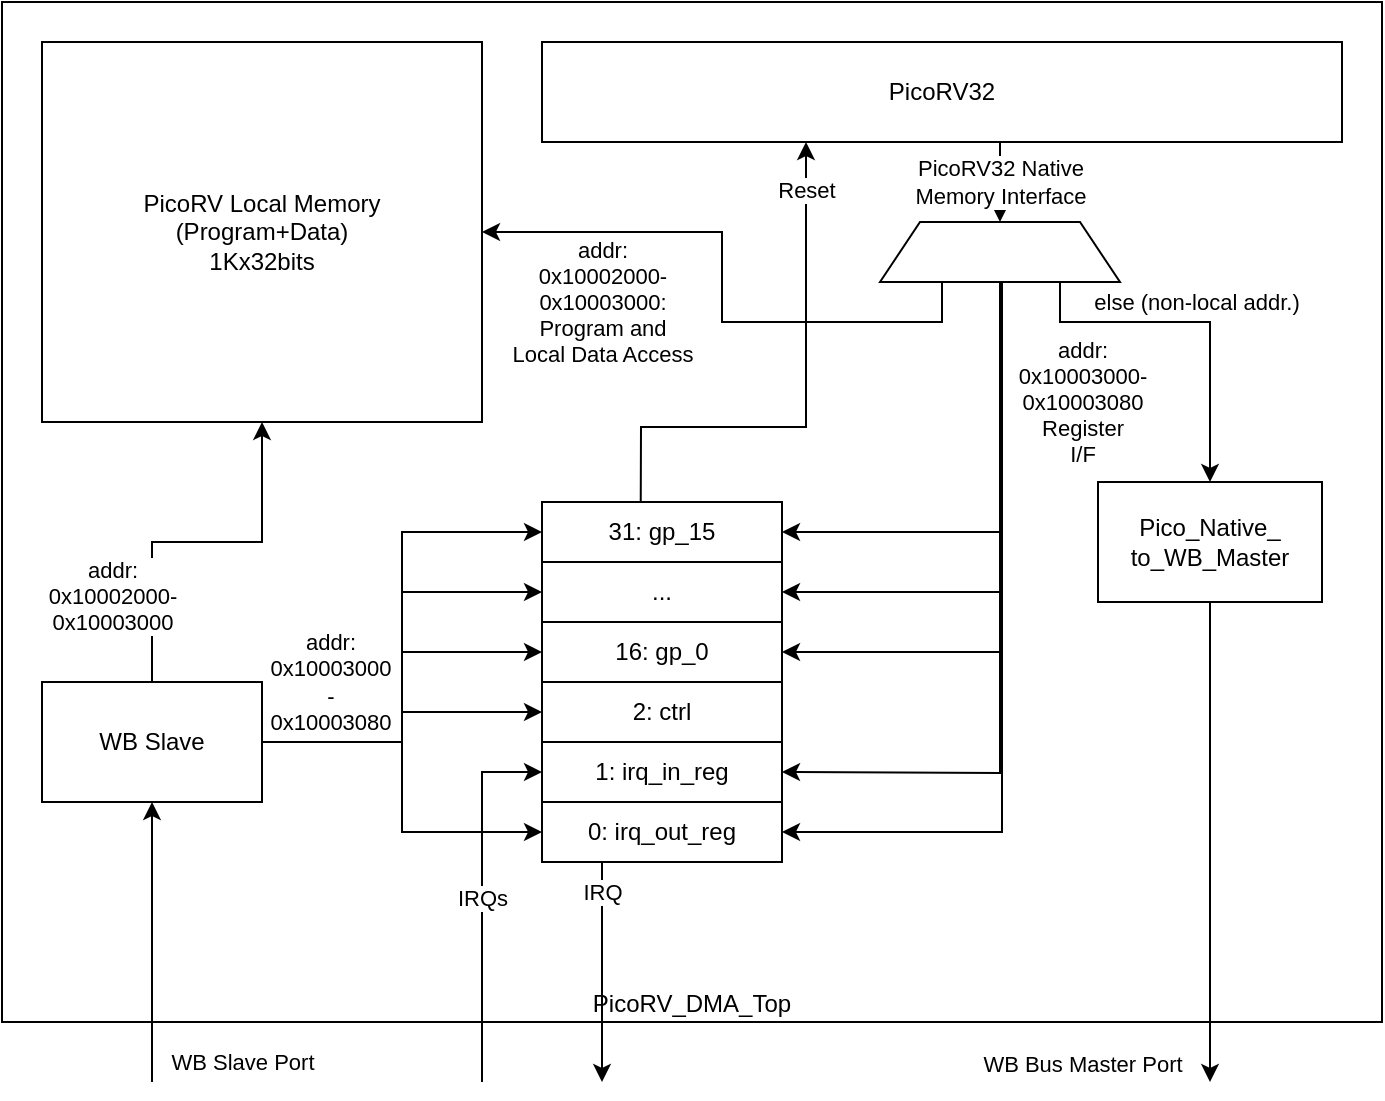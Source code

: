 <mxfile version="19.0.3" type="device"><diagram id="MNf2wMZkNhFHgaL5lZ0z" name="Page-1"><mxGraphModel dx="1888" dy="641" grid="1" gridSize="10" guides="1" tooltips="1" connect="1" arrows="1" fold="1" page="1" pageScale="1" pageWidth="850" pageHeight="1100" math="0" shadow="0"><root><mxCell id="0"/><mxCell id="1" parent="0"/><mxCell id="0u6UAf10lV7i9e3pFNgG-41" value="PicoRV_DMA_Top" style="rounded=0;whiteSpace=wrap;html=1;verticalAlign=bottom;" parent="1" vertex="1"><mxGeometry x="-270" y="180" width="690" height="510" as="geometry"/></mxCell><mxCell id="0u6UAf10lV7i9e3pFNgG-1" value="PicoRV32" style="rounded=0;whiteSpace=wrap;html=1;points=[[0,0,0,0,0],[0,0.25,0,0,0],[0,0.5,0,0,0],[0,0.75,0,0,0],[0,1,0,0,0],[0.15,1,0,0,0],[0.25,0,0,0,0],[0.33,1,0,0,0],[0.5,0,0,0,0],[0.5,1,0,0,0],[0.67,1,0,0,0],[0.75,0,0,0,0],[0.82,1,0,0,0],[1,0,0,0,0],[1,0.25,0,0,0],[1,0.5,0,0,0],[1,0.75,0,0,0],[1,1,0,0,0]];" parent="1" vertex="1"><mxGeometry y="200" width="400" height="50" as="geometry"/></mxCell><mxCell id="0u6UAf10lV7i9e3pFNgG-2" value="Pico_Native_&lt;br&gt;to_WB_Master" style="rounded=0;whiteSpace=wrap;html=1;" parent="1" vertex="1"><mxGeometry x="278" y="420" width="112" height="60" as="geometry"/></mxCell><mxCell id="0u6UAf10lV7i9e3pFNgG-3" value="else (non-local addr.)" style="endArrow=classic;html=1;rounded=0;exitX=0.75;exitY=1;exitDx=0;exitDy=0;entryX=0.5;entryY=0;entryDx=0;entryDy=0;edgeStyle=orthogonalEdgeStyle;" parent="1" source="0zUfF-UAiMGRrEuMcJNd-3" target="0u6UAf10lV7i9e3pFNgG-2" edge="1"><mxGeometry y="10" width="50" height="50" relative="1" as="geometry"><mxPoint x="199" y="500" as="sourcePoint"/><mxPoint x="249" y="450" as="targetPoint"/><mxPoint as="offset"/><Array as="points"><mxPoint x="259" y="340"/><mxPoint x="334" y="340"/></Array></mxGeometry></mxCell><mxCell id="0u6UAf10lV7i9e3pFNgG-5" value="addr: &lt;br&gt;0x10003000-&lt;br&gt;0x10003080&lt;br&gt;Register&lt;br&gt;I/F" style="endArrow=none;startArrow=classic;html=1;rounded=0;edgeStyle=orthogonalEdgeStyle;endFill=0;entryX=0.5;entryY=1;entryDx=0;entryDy=0;exitX=1;exitY=0.5;exitDx=0;exitDy=0;" parent="1" source="0u6UAf10lV7i9e3pFNgG-19" target="0zUfF-UAiMGRrEuMcJNd-3" edge="1"><mxGeometry x="0.541" y="-40" width="50" height="50" relative="1" as="geometry"><mxPoint x="214" y="450" as="sourcePoint"/><mxPoint x="229" y="360" as="targetPoint"/><mxPoint as="offset"/><Array as="points"><mxPoint x="230" y="475"/><mxPoint x="230" y="340"/><mxPoint x="229" y="340"/></Array></mxGeometry></mxCell><mxCell id="0u6UAf10lV7i9e3pFNgG-6" value="WB Bus Master Port" style="endArrow=classic;html=1;rounded=0;exitX=0.5;exitY=1;exitDx=0;exitDy=0;" parent="1" source="0u6UAf10lV7i9e3pFNgG-2" edge="1"><mxGeometry x="0.92" y="-64" width="50" height="50" relative="1" as="geometry"><mxPoint x="318" y="500" as="sourcePoint"/><mxPoint x="334" y="720" as="targetPoint"/><mxPoint as="offset"/></mxGeometry></mxCell><mxCell id="0u6UAf10lV7i9e3pFNgG-7" value="WB Slave" style="rounded=0;whiteSpace=wrap;html=1;" parent="1" vertex="1"><mxGeometry x="-250" y="520" width="110" height="60" as="geometry"/></mxCell><mxCell id="0u6UAf10lV7i9e3pFNgG-9" value="Reset" style="endArrow=classic;html=1;rounded=0;exitX=1;exitY=0.5;exitDx=0;exitDy=0;entryX=0.33;entryY=1;entryDx=0;entryDy=0;edgeStyle=orthogonalEdgeStyle;entryPerimeter=0;" parent="1" target="0u6UAf10lV7i9e3pFNgG-1" edge="1"><mxGeometry x="0.869" width="50" height="50" relative="1" as="geometry"><mxPoint x="49" y="535" as="sourcePoint"/><mxPoint x="99" y="380" as="targetPoint"/><mxPoint as="offset"/></mxGeometry></mxCell><mxCell id="0u6UAf10lV7i9e3pFNgG-11" value="WB Slave Port" style="endArrow=classic;html=1;rounded=0;entryX=0.5;entryY=1;entryDx=0;entryDy=0;" parent="1" target="0u6UAf10lV7i9e3pFNgG-7" edge="1"><mxGeometry x="-0.857" y="-45" width="50" height="50" relative="1" as="geometry"><mxPoint x="-195" y="720" as="sourcePoint"/><mxPoint x="260" y="890" as="targetPoint"/><mxPoint as="offset"/></mxGeometry></mxCell><mxCell id="0u6UAf10lV7i9e3pFNgG-13" value="1: irq_in_reg" style="rounded=0;whiteSpace=wrap;html=1;" parent="1" vertex="1"><mxGeometry y="550" width="120" height="30" as="geometry"/></mxCell><mxCell id="0u6UAf10lV7i9e3pFNgG-17" value="2: ctrl" style="rounded=0;whiteSpace=wrap;html=1;" parent="1" vertex="1"><mxGeometry y="520" width="120" height="30" as="geometry"/></mxCell><mxCell id="0u6UAf10lV7i9e3pFNgG-18" value="16: gp_0" style="rounded=0;whiteSpace=wrap;html=1;" parent="1" vertex="1"><mxGeometry y="490" width="120" height="30" as="geometry"/></mxCell><mxCell id="0u6UAf10lV7i9e3pFNgG-19" value="..." style="rounded=0;whiteSpace=wrap;html=1;" parent="1" vertex="1"><mxGeometry y="460" width="120" height="30" as="geometry"/></mxCell><mxCell id="0u6UAf10lV7i9e3pFNgG-20" value="31: gp_15" style="rounded=0;whiteSpace=wrap;html=1;" parent="1" vertex="1"><mxGeometry y="430" width="120" height="30" as="geometry"/></mxCell><mxCell id="0u6UAf10lV7i9e3pFNgG-27" value="" style="endArrow=none;html=1;rounded=0;edgeStyle=orthogonalEdgeStyle;startArrow=classic;startFill=1;endFill=0;exitX=1;exitY=0.5;exitDx=0;exitDy=0;entryX=0.5;entryY=1;entryDx=0;entryDy=0;" parent="1" source="0u6UAf10lV7i9e3pFNgG-20" target="0zUfF-UAiMGRrEuMcJNd-3" edge="1"><mxGeometry width="50" height="50" relative="1" as="geometry"><mxPoint x="120" y="450" as="sourcePoint"/><mxPoint x="179" y="480" as="targetPoint"/><Array as="points"><mxPoint x="229" y="445"/></Array></mxGeometry></mxCell><mxCell id="0u6UAf10lV7i9e3pFNgG-30" value="" style="endArrow=none;startArrow=classic;html=1;rounded=0;edgeStyle=orthogonalEdgeStyle;startFill=1;endFill=0;entryX=0.5;entryY=1;entryDx=0;entryDy=0;" parent="1" target="0zUfF-UAiMGRrEuMcJNd-3" edge="1"><mxGeometry width="50" height="50" relative="1" as="geometry"><mxPoint x="120" y="565" as="sourcePoint"/><mxPoint x="214" y="510" as="targetPoint"/></mxGeometry></mxCell><mxCell id="0u6UAf10lV7i9e3pFNgG-31" value="" style="endArrow=classic;html=1;rounded=0;entryX=1;entryY=0.5;entryDx=0;entryDy=0;edgeStyle=orthogonalEdgeStyle;" parent="1" target="0u6UAf10lV7i9e3pFNgG-42" edge="1"><mxGeometry width="50" height="50" relative="1" as="geometry"><mxPoint x="230" y="320" as="sourcePoint"/><mxPoint x="49" y="595" as="targetPoint"/><Array as="points"><mxPoint x="230" y="595"/></Array></mxGeometry></mxCell><mxCell id="0u6UAf10lV7i9e3pFNgG-32" value="IRQ" style="endArrow=classic;html=1;rounded=0;exitX=0.25;exitY=1;exitDx=0;exitDy=0;" parent="1" source="0u6UAf10lV7i9e3pFNgG-42" edge="1"><mxGeometry x="-0.733" width="50" height="50" relative="1" as="geometry"><mxPoint x="60" y="730" as="sourcePoint"/><mxPoint x="30" y="720" as="targetPoint"/><mxPoint as="offset"/></mxGeometry></mxCell><mxCell id="0u6UAf10lV7i9e3pFNgG-33" value="" style="endArrow=classic;startArrow=none;html=1;rounded=0;entryX=0;entryY=0.5;entryDx=0;entryDy=0;edgeStyle=orthogonalEdgeStyle;startFill=0;" parent="1" source="0u6UAf10lV7i9e3pFNgG-7" target="0u6UAf10lV7i9e3pFNgG-20" edge="1"><mxGeometry width="50" height="50" relative="1" as="geometry"><mxPoint x="-310" y="600" as="sourcePoint"/><mxPoint x="-260" y="550" as="targetPoint"/></mxGeometry></mxCell><mxCell id="0u6UAf10lV7i9e3pFNgG-34" value="" style="endArrow=classic;startArrow=none;html=1;rounded=0;entryX=0;entryY=0.5;entryDx=0;entryDy=0;edgeStyle=orthogonalEdgeStyle;startFill=0;" parent="1" source="0u6UAf10lV7i9e3pFNgG-7" target="0u6UAf10lV7i9e3pFNgG-19" edge="1"><mxGeometry width="50" height="50" relative="1" as="geometry"><mxPoint x="-300" y="670" as="sourcePoint"/><mxPoint x="-250" y="620" as="targetPoint"/></mxGeometry></mxCell><mxCell id="0u6UAf10lV7i9e3pFNgG-35" value="" style="endArrow=classic;startArrow=none;html=1;rounded=0;entryX=0;entryY=0.5;entryDx=0;entryDy=0;edgeStyle=orthogonalEdgeStyle;startFill=0;" parent="1" source="0u6UAf10lV7i9e3pFNgG-7" target="0u6UAf10lV7i9e3pFNgG-18" edge="1"><mxGeometry width="50" height="50" relative="1" as="geometry"><mxPoint x="-260" y="830" as="sourcePoint"/><mxPoint x="-210" y="780" as="targetPoint"/></mxGeometry></mxCell><mxCell id="0u6UAf10lV7i9e3pFNgG-37" value="" style="endArrow=classic;startArrow=none;html=1;rounded=0;entryX=0;entryY=0.5;entryDx=0;entryDy=0;edgeStyle=orthogonalEdgeStyle;startFill=0;" parent="1" source="0u6UAf10lV7i9e3pFNgG-7" target="0u6UAf10lV7i9e3pFNgG-17" edge="1"><mxGeometry width="50" height="50" relative="1" as="geometry"><mxPoint x="-300" y="790" as="sourcePoint"/><mxPoint x="-250" y="740" as="targetPoint"/></mxGeometry></mxCell><mxCell id="0u6UAf10lV7i9e3pFNgG-42" value="0: irq_out_reg" style="rounded=0;whiteSpace=wrap;html=1;" parent="1" vertex="1"><mxGeometry y="580" width="120" height="30" as="geometry"/></mxCell><mxCell id="0u6UAf10lV7i9e3pFNgG-44" value="addr:&lt;br&gt;0x10003000&lt;br&gt;-&lt;br&gt;0x10003080" style="endArrow=classic;startArrow=none;html=1;rounded=0;entryX=0;entryY=0.5;entryDx=0;entryDy=0;exitX=1;exitY=0.5;exitDx=0;exitDy=0;edgeStyle=orthogonalEdgeStyle;startFill=0;" parent="1" source="0u6UAf10lV7i9e3pFNgG-7" target="0u6UAf10lV7i9e3pFNgG-42" edge="1"><mxGeometry x="-0.636" y="30" width="50" height="50" relative="1" as="geometry"><mxPoint x="-160" y="720" as="sourcePoint"/><mxPoint x="-110" y="670" as="targetPoint"/><mxPoint as="offset"/></mxGeometry></mxCell><mxCell id="0zUfF-UAiMGRrEuMcJNd-1" value="PicoRV Local Memory&lt;br&gt;(Program+Data)&lt;br&gt;1Kx32bits" style="rounded=0;whiteSpace=wrap;html=1;" parent="1" vertex="1"><mxGeometry x="-250" y="200" width="220" height="190" as="geometry"/></mxCell><mxCell id="0zUfF-UAiMGRrEuMcJNd-2" value="PicoRV32 Native&lt;br&gt;Memory Interface" style="endArrow=classic;html=1;rounded=0;entryX=0.5;entryY=0;entryDx=0;entryDy=0;" parent="1" target="0zUfF-UAiMGRrEuMcJNd-3" edge="1"><mxGeometry width="50" height="50" relative="1" as="geometry"><mxPoint x="229" y="250" as="sourcePoint"/><mxPoint x="9" y="270" as="targetPoint"/></mxGeometry></mxCell><mxCell id="0zUfF-UAiMGRrEuMcJNd-3" value="" style="shape=trapezoid;perimeter=trapezoidPerimeter;whiteSpace=wrap;html=1;fixedSize=1;" parent="1" vertex="1"><mxGeometry x="169" y="290" width="120" height="30" as="geometry"/></mxCell><mxCell id="0zUfF-UAiMGRrEuMcJNd-4" value="addr: &lt;br&gt;0x10002000-&lt;br&gt;0x10003000:&lt;br&gt;Program and&lt;br&gt;Local Data Access" style="endArrow=classic;html=1;rounded=0;entryX=1;entryY=0.5;entryDx=0;entryDy=0;edgeStyle=orthogonalEdgeStyle;" parent="1" target="0zUfF-UAiMGRrEuMcJNd-1" edge="1"><mxGeometry x="0.593" y="35" width="50" height="50" relative="1" as="geometry"><mxPoint x="200" y="320" as="sourcePoint"/><mxPoint x="-300" y="330" as="targetPoint"/><Array as="points"><mxPoint x="200" y="340"/><mxPoint x="90" y="340"/><mxPoint x="90" y="295"/></Array><mxPoint as="offset"/></mxGeometry></mxCell><mxCell id="0zUfF-UAiMGRrEuMcJNd-5" value="addr:&lt;br&gt;0x10002000-&lt;br&gt;0x10003000" style="endArrow=classic;html=1;rounded=0;entryX=0.5;entryY=1;entryDx=0;entryDy=0;exitX=0.5;exitY=0;exitDx=0;exitDy=0;edgeStyle=orthogonalEdgeStyle;align=center;" parent="1" source="0u6UAf10lV7i9e3pFNgG-7" target="0zUfF-UAiMGRrEuMcJNd-1" edge="1"><mxGeometry x="-0.535" y="20" width="50" height="50" relative="1" as="geometry"><mxPoint x="-330" y="610" as="sourcePoint"/><mxPoint x="-280" y="560" as="targetPoint"/><Array as="points"><mxPoint x="-170" y="450"/><mxPoint x="-115" y="450"/></Array><mxPoint as="offset"/></mxGeometry></mxCell><mxCell id="0zUfF-UAiMGRrEuMcJNd-6" value="IRQs" style="endArrow=classic;html=1;rounded=0;entryX=0;entryY=0.5;entryDx=0;entryDy=0;edgeStyle=orthogonalEdgeStyle;" parent="1" target="0u6UAf10lV7i9e3pFNgG-13" edge="1"><mxGeometry width="50" height="50" relative="1" as="geometry"><mxPoint x="-30" y="720" as="sourcePoint"/><mxPoint x="-10" y="700" as="targetPoint"/><Array as="points"><mxPoint x="-30" y="565"/></Array></mxGeometry></mxCell><mxCell id="0zUfF-UAiMGRrEuMcJNd-8" value="" style="endArrow=classic;html=1;rounded=0;entryX=1;entryY=0.5;entryDx=0;entryDy=0;edgeStyle=orthogonalEdgeStyle;" parent="1" target="0u6UAf10lV7i9e3pFNgG-18" edge="1"><mxGeometry width="50" height="50" relative="1" as="geometry"><mxPoint x="230" y="320" as="sourcePoint"/><mxPoint x="300" y="760" as="targetPoint"/><Array as="points"><mxPoint x="230" y="505"/></Array></mxGeometry></mxCell></root></mxGraphModel></diagram></mxfile>